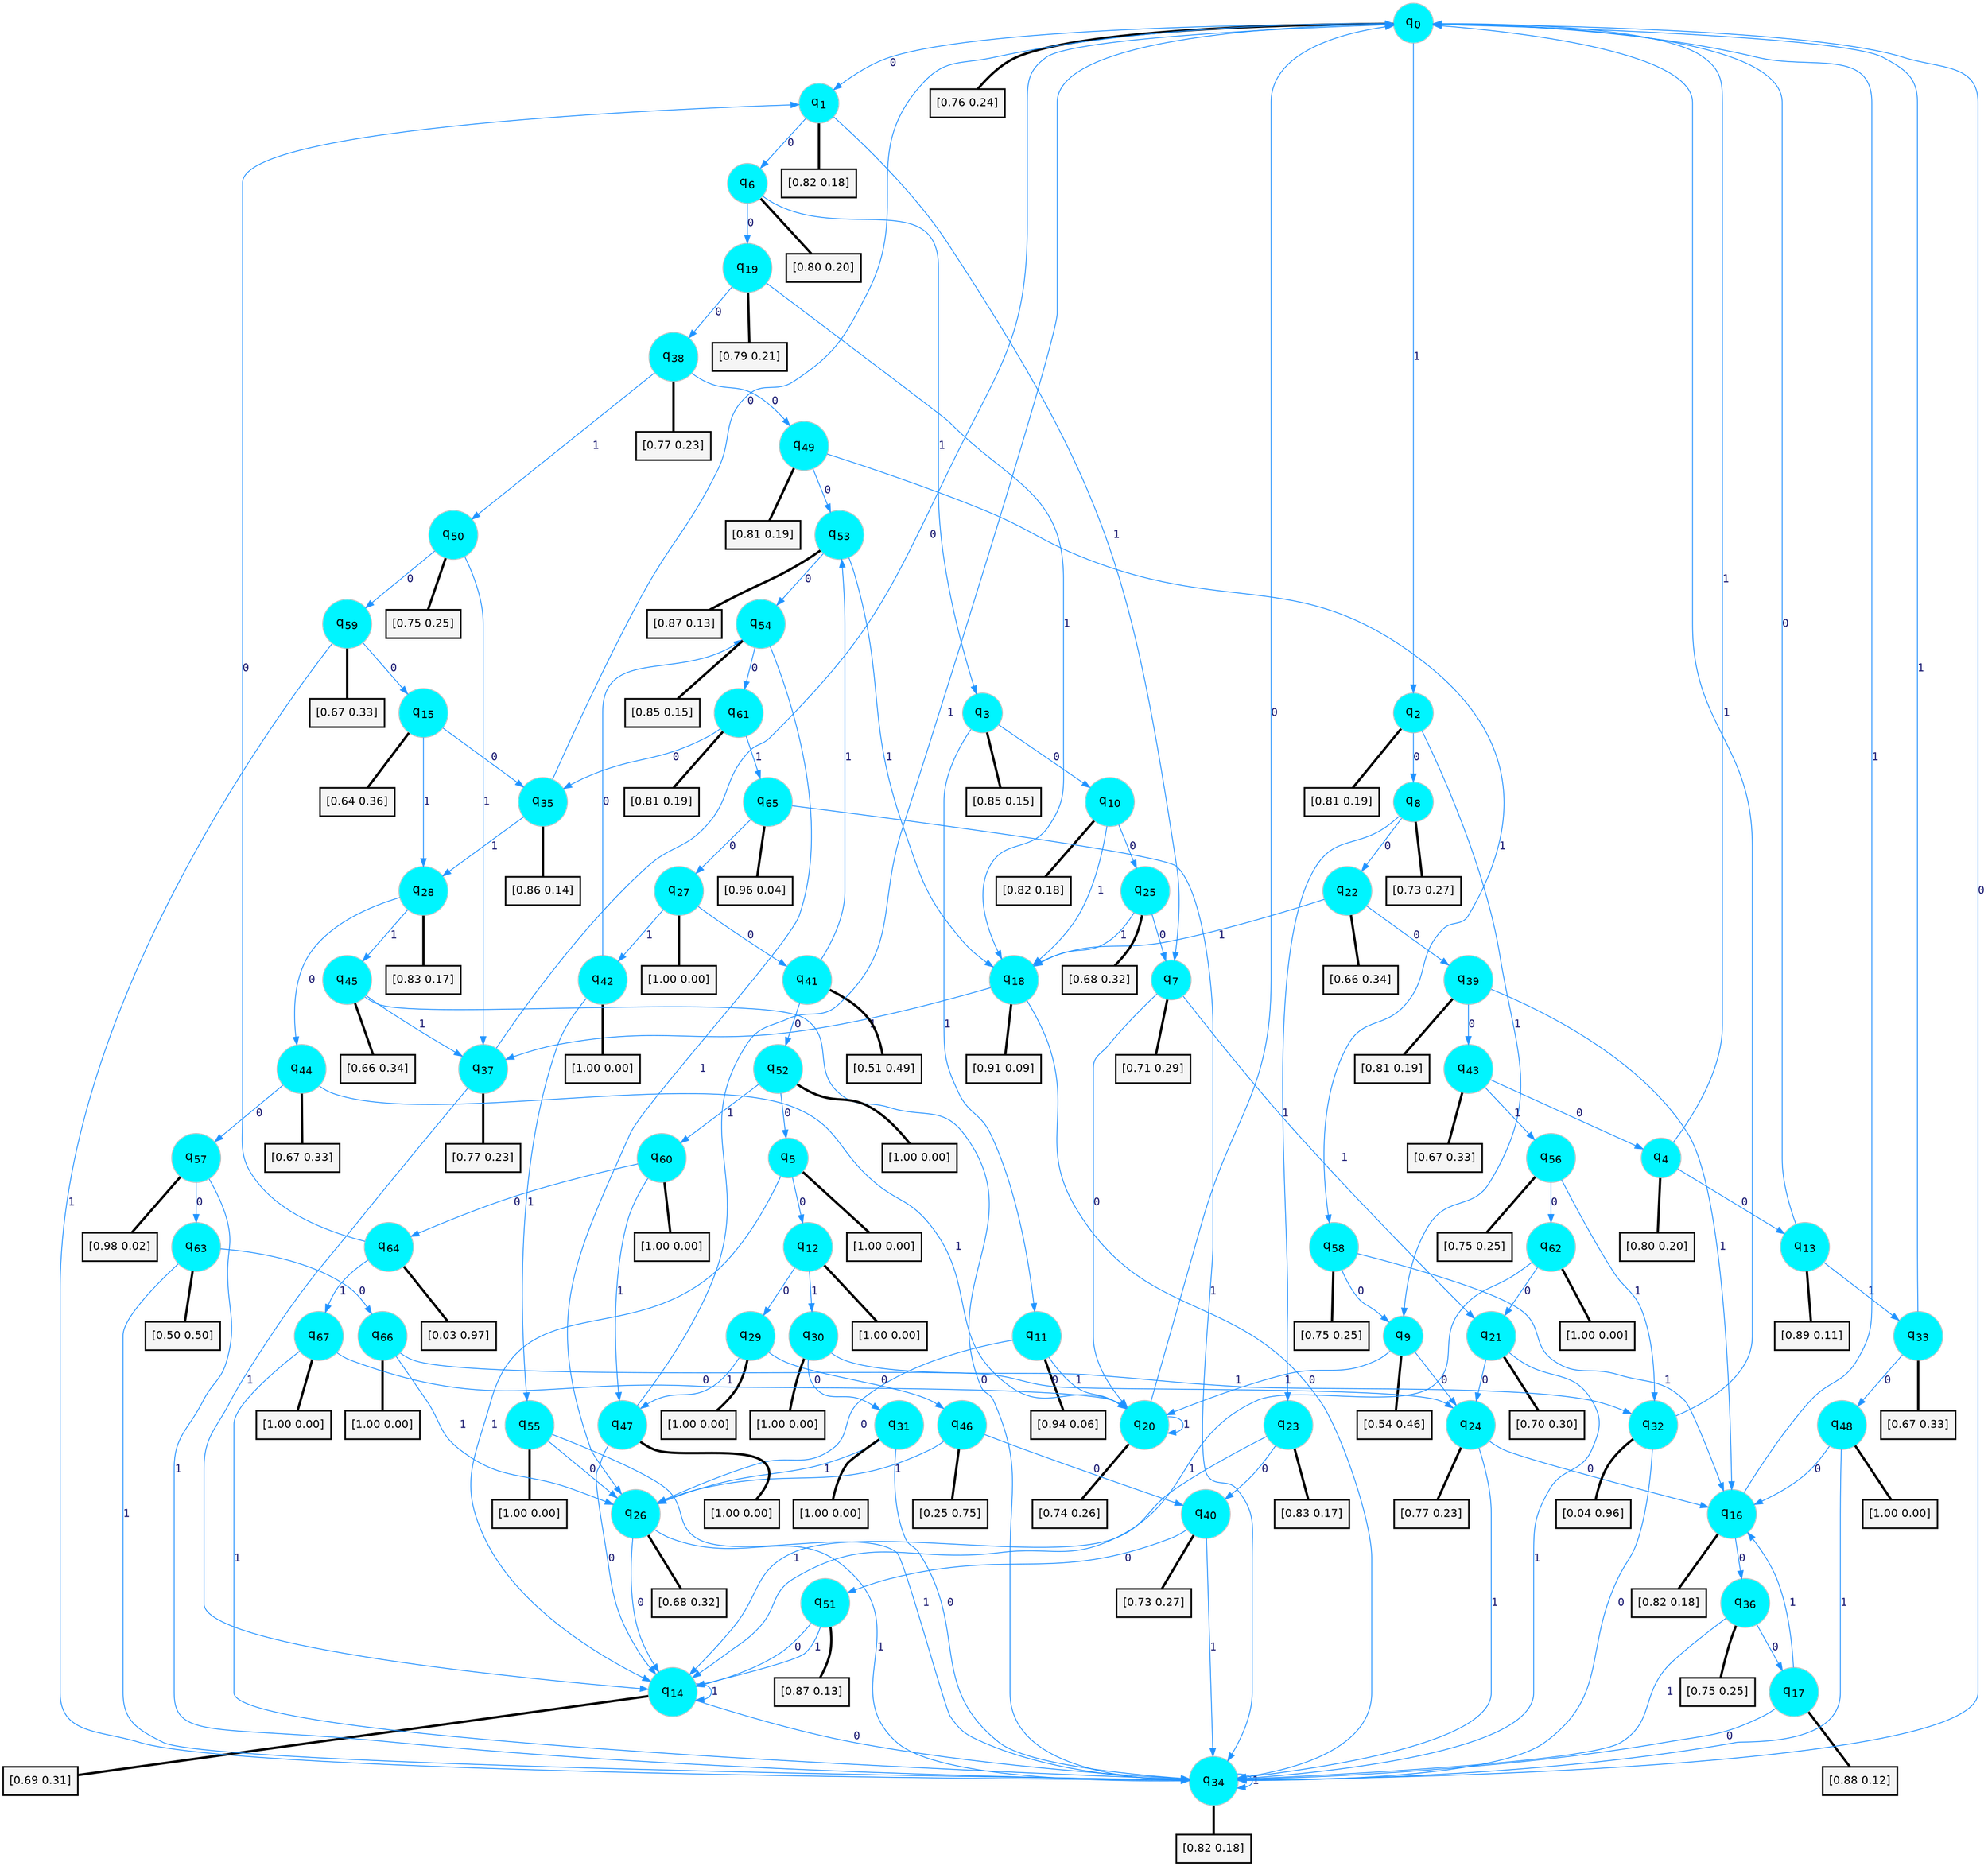 digraph G {
graph [
bgcolor=transparent, dpi=300, rankdir=TD, size="40,25"];
node [
color=gray, fillcolor=turquoise1, fontcolor=black, fontname=Helvetica, fontsize=16, fontweight=bold, shape=circle, style=filled];
edge [
arrowsize=1, color=dodgerblue1, fontcolor=midnightblue, fontname=courier, fontweight=bold, penwidth=1, style=solid, weight=20];
0[label=<q<SUB>0</SUB>>];
1[label=<q<SUB>1</SUB>>];
2[label=<q<SUB>2</SUB>>];
3[label=<q<SUB>3</SUB>>];
4[label=<q<SUB>4</SUB>>];
5[label=<q<SUB>5</SUB>>];
6[label=<q<SUB>6</SUB>>];
7[label=<q<SUB>7</SUB>>];
8[label=<q<SUB>8</SUB>>];
9[label=<q<SUB>9</SUB>>];
10[label=<q<SUB>10</SUB>>];
11[label=<q<SUB>11</SUB>>];
12[label=<q<SUB>12</SUB>>];
13[label=<q<SUB>13</SUB>>];
14[label=<q<SUB>14</SUB>>];
15[label=<q<SUB>15</SUB>>];
16[label=<q<SUB>16</SUB>>];
17[label=<q<SUB>17</SUB>>];
18[label=<q<SUB>18</SUB>>];
19[label=<q<SUB>19</SUB>>];
20[label=<q<SUB>20</SUB>>];
21[label=<q<SUB>21</SUB>>];
22[label=<q<SUB>22</SUB>>];
23[label=<q<SUB>23</SUB>>];
24[label=<q<SUB>24</SUB>>];
25[label=<q<SUB>25</SUB>>];
26[label=<q<SUB>26</SUB>>];
27[label=<q<SUB>27</SUB>>];
28[label=<q<SUB>28</SUB>>];
29[label=<q<SUB>29</SUB>>];
30[label=<q<SUB>30</SUB>>];
31[label=<q<SUB>31</SUB>>];
32[label=<q<SUB>32</SUB>>];
33[label=<q<SUB>33</SUB>>];
34[label=<q<SUB>34</SUB>>];
35[label=<q<SUB>35</SUB>>];
36[label=<q<SUB>36</SUB>>];
37[label=<q<SUB>37</SUB>>];
38[label=<q<SUB>38</SUB>>];
39[label=<q<SUB>39</SUB>>];
40[label=<q<SUB>40</SUB>>];
41[label=<q<SUB>41</SUB>>];
42[label=<q<SUB>42</SUB>>];
43[label=<q<SUB>43</SUB>>];
44[label=<q<SUB>44</SUB>>];
45[label=<q<SUB>45</SUB>>];
46[label=<q<SUB>46</SUB>>];
47[label=<q<SUB>47</SUB>>];
48[label=<q<SUB>48</SUB>>];
49[label=<q<SUB>49</SUB>>];
50[label=<q<SUB>50</SUB>>];
51[label=<q<SUB>51</SUB>>];
52[label=<q<SUB>52</SUB>>];
53[label=<q<SUB>53</SUB>>];
54[label=<q<SUB>54</SUB>>];
55[label=<q<SUB>55</SUB>>];
56[label=<q<SUB>56</SUB>>];
57[label=<q<SUB>57</SUB>>];
58[label=<q<SUB>58</SUB>>];
59[label=<q<SUB>59</SUB>>];
60[label=<q<SUB>60</SUB>>];
61[label=<q<SUB>61</SUB>>];
62[label=<q<SUB>62</SUB>>];
63[label=<q<SUB>63</SUB>>];
64[label=<q<SUB>64</SUB>>];
65[label=<q<SUB>65</SUB>>];
66[label=<q<SUB>66</SUB>>];
67[label=<q<SUB>67</SUB>>];
68[label="[0.76 0.24]", shape=box,fontcolor=black, fontname=Helvetica, fontsize=14, penwidth=2, fillcolor=whitesmoke,color=black];
69[label="[0.82 0.18]", shape=box,fontcolor=black, fontname=Helvetica, fontsize=14, penwidth=2, fillcolor=whitesmoke,color=black];
70[label="[0.81 0.19]", shape=box,fontcolor=black, fontname=Helvetica, fontsize=14, penwidth=2, fillcolor=whitesmoke,color=black];
71[label="[0.85 0.15]", shape=box,fontcolor=black, fontname=Helvetica, fontsize=14, penwidth=2, fillcolor=whitesmoke,color=black];
72[label="[0.80 0.20]", shape=box,fontcolor=black, fontname=Helvetica, fontsize=14, penwidth=2, fillcolor=whitesmoke,color=black];
73[label="[1.00 0.00]", shape=box,fontcolor=black, fontname=Helvetica, fontsize=14, penwidth=2, fillcolor=whitesmoke,color=black];
74[label="[0.80 0.20]", shape=box,fontcolor=black, fontname=Helvetica, fontsize=14, penwidth=2, fillcolor=whitesmoke,color=black];
75[label="[0.71 0.29]", shape=box,fontcolor=black, fontname=Helvetica, fontsize=14, penwidth=2, fillcolor=whitesmoke,color=black];
76[label="[0.73 0.27]", shape=box,fontcolor=black, fontname=Helvetica, fontsize=14, penwidth=2, fillcolor=whitesmoke,color=black];
77[label="[0.54 0.46]", shape=box,fontcolor=black, fontname=Helvetica, fontsize=14, penwidth=2, fillcolor=whitesmoke,color=black];
78[label="[0.82 0.18]", shape=box,fontcolor=black, fontname=Helvetica, fontsize=14, penwidth=2, fillcolor=whitesmoke,color=black];
79[label="[0.94 0.06]", shape=box,fontcolor=black, fontname=Helvetica, fontsize=14, penwidth=2, fillcolor=whitesmoke,color=black];
80[label="[1.00 0.00]", shape=box,fontcolor=black, fontname=Helvetica, fontsize=14, penwidth=2, fillcolor=whitesmoke,color=black];
81[label="[0.89 0.11]", shape=box,fontcolor=black, fontname=Helvetica, fontsize=14, penwidth=2, fillcolor=whitesmoke,color=black];
82[label="[0.69 0.31]", shape=box,fontcolor=black, fontname=Helvetica, fontsize=14, penwidth=2, fillcolor=whitesmoke,color=black];
83[label="[0.64 0.36]", shape=box,fontcolor=black, fontname=Helvetica, fontsize=14, penwidth=2, fillcolor=whitesmoke,color=black];
84[label="[0.82 0.18]", shape=box,fontcolor=black, fontname=Helvetica, fontsize=14, penwidth=2, fillcolor=whitesmoke,color=black];
85[label="[0.88 0.12]", shape=box,fontcolor=black, fontname=Helvetica, fontsize=14, penwidth=2, fillcolor=whitesmoke,color=black];
86[label="[0.91 0.09]", shape=box,fontcolor=black, fontname=Helvetica, fontsize=14, penwidth=2, fillcolor=whitesmoke,color=black];
87[label="[0.79 0.21]", shape=box,fontcolor=black, fontname=Helvetica, fontsize=14, penwidth=2, fillcolor=whitesmoke,color=black];
88[label="[0.74 0.26]", shape=box,fontcolor=black, fontname=Helvetica, fontsize=14, penwidth=2, fillcolor=whitesmoke,color=black];
89[label="[0.70 0.30]", shape=box,fontcolor=black, fontname=Helvetica, fontsize=14, penwidth=2, fillcolor=whitesmoke,color=black];
90[label="[0.66 0.34]", shape=box,fontcolor=black, fontname=Helvetica, fontsize=14, penwidth=2, fillcolor=whitesmoke,color=black];
91[label="[0.83 0.17]", shape=box,fontcolor=black, fontname=Helvetica, fontsize=14, penwidth=2, fillcolor=whitesmoke,color=black];
92[label="[0.77 0.23]", shape=box,fontcolor=black, fontname=Helvetica, fontsize=14, penwidth=2, fillcolor=whitesmoke,color=black];
93[label="[0.68 0.32]", shape=box,fontcolor=black, fontname=Helvetica, fontsize=14, penwidth=2, fillcolor=whitesmoke,color=black];
94[label="[0.68 0.32]", shape=box,fontcolor=black, fontname=Helvetica, fontsize=14, penwidth=2, fillcolor=whitesmoke,color=black];
95[label="[1.00 0.00]", shape=box,fontcolor=black, fontname=Helvetica, fontsize=14, penwidth=2, fillcolor=whitesmoke,color=black];
96[label="[0.83 0.17]", shape=box,fontcolor=black, fontname=Helvetica, fontsize=14, penwidth=2, fillcolor=whitesmoke,color=black];
97[label="[1.00 0.00]", shape=box,fontcolor=black, fontname=Helvetica, fontsize=14, penwidth=2, fillcolor=whitesmoke,color=black];
98[label="[1.00 0.00]", shape=box,fontcolor=black, fontname=Helvetica, fontsize=14, penwidth=2, fillcolor=whitesmoke,color=black];
99[label="[1.00 0.00]", shape=box,fontcolor=black, fontname=Helvetica, fontsize=14, penwidth=2, fillcolor=whitesmoke,color=black];
100[label="[0.04 0.96]", shape=box,fontcolor=black, fontname=Helvetica, fontsize=14, penwidth=2, fillcolor=whitesmoke,color=black];
101[label="[0.67 0.33]", shape=box,fontcolor=black, fontname=Helvetica, fontsize=14, penwidth=2, fillcolor=whitesmoke,color=black];
102[label="[0.82 0.18]", shape=box,fontcolor=black, fontname=Helvetica, fontsize=14, penwidth=2, fillcolor=whitesmoke,color=black];
103[label="[0.86 0.14]", shape=box,fontcolor=black, fontname=Helvetica, fontsize=14, penwidth=2, fillcolor=whitesmoke,color=black];
104[label="[0.75 0.25]", shape=box,fontcolor=black, fontname=Helvetica, fontsize=14, penwidth=2, fillcolor=whitesmoke,color=black];
105[label="[0.77 0.23]", shape=box,fontcolor=black, fontname=Helvetica, fontsize=14, penwidth=2, fillcolor=whitesmoke,color=black];
106[label="[0.77 0.23]", shape=box,fontcolor=black, fontname=Helvetica, fontsize=14, penwidth=2, fillcolor=whitesmoke,color=black];
107[label="[0.81 0.19]", shape=box,fontcolor=black, fontname=Helvetica, fontsize=14, penwidth=2, fillcolor=whitesmoke,color=black];
108[label="[0.73 0.27]", shape=box,fontcolor=black, fontname=Helvetica, fontsize=14, penwidth=2, fillcolor=whitesmoke,color=black];
109[label="[0.51 0.49]", shape=box,fontcolor=black, fontname=Helvetica, fontsize=14, penwidth=2, fillcolor=whitesmoke,color=black];
110[label="[1.00 0.00]", shape=box,fontcolor=black, fontname=Helvetica, fontsize=14, penwidth=2, fillcolor=whitesmoke,color=black];
111[label="[0.67 0.33]", shape=box,fontcolor=black, fontname=Helvetica, fontsize=14, penwidth=2, fillcolor=whitesmoke,color=black];
112[label="[0.67 0.33]", shape=box,fontcolor=black, fontname=Helvetica, fontsize=14, penwidth=2, fillcolor=whitesmoke,color=black];
113[label="[0.66 0.34]", shape=box,fontcolor=black, fontname=Helvetica, fontsize=14, penwidth=2, fillcolor=whitesmoke,color=black];
114[label="[0.25 0.75]", shape=box,fontcolor=black, fontname=Helvetica, fontsize=14, penwidth=2, fillcolor=whitesmoke,color=black];
115[label="[1.00 0.00]", shape=box,fontcolor=black, fontname=Helvetica, fontsize=14, penwidth=2, fillcolor=whitesmoke,color=black];
116[label="[1.00 0.00]", shape=box,fontcolor=black, fontname=Helvetica, fontsize=14, penwidth=2, fillcolor=whitesmoke,color=black];
117[label="[0.81 0.19]", shape=box,fontcolor=black, fontname=Helvetica, fontsize=14, penwidth=2, fillcolor=whitesmoke,color=black];
118[label="[0.75 0.25]", shape=box,fontcolor=black, fontname=Helvetica, fontsize=14, penwidth=2, fillcolor=whitesmoke,color=black];
119[label="[0.87 0.13]", shape=box,fontcolor=black, fontname=Helvetica, fontsize=14, penwidth=2, fillcolor=whitesmoke,color=black];
120[label="[1.00 0.00]", shape=box,fontcolor=black, fontname=Helvetica, fontsize=14, penwidth=2, fillcolor=whitesmoke,color=black];
121[label="[0.87 0.13]", shape=box,fontcolor=black, fontname=Helvetica, fontsize=14, penwidth=2, fillcolor=whitesmoke,color=black];
122[label="[0.85 0.15]", shape=box,fontcolor=black, fontname=Helvetica, fontsize=14, penwidth=2, fillcolor=whitesmoke,color=black];
123[label="[1.00 0.00]", shape=box,fontcolor=black, fontname=Helvetica, fontsize=14, penwidth=2, fillcolor=whitesmoke,color=black];
124[label="[0.75 0.25]", shape=box,fontcolor=black, fontname=Helvetica, fontsize=14, penwidth=2, fillcolor=whitesmoke,color=black];
125[label="[0.98 0.02]", shape=box,fontcolor=black, fontname=Helvetica, fontsize=14, penwidth=2, fillcolor=whitesmoke,color=black];
126[label="[0.75 0.25]", shape=box,fontcolor=black, fontname=Helvetica, fontsize=14, penwidth=2, fillcolor=whitesmoke,color=black];
127[label="[0.67 0.33]", shape=box,fontcolor=black, fontname=Helvetica, fontsize=14, penwidth=2, fillcolor=whitesmoke,color=black];
128[label="[1.00 0.00]", shape=box,fontcolor=black, fontname=Helvetica, fontsize=14, penwidth=2, fillcolor=whitesmoke,color=black];
129[label="[0.81 0.19]", shape=box,fontcolor=black, fontname=Helvetica, fontsize=14, penwidth=2, fillcolor=whitesmoke,color=black];
130[label="[1.00 0.00]", shape=box,fontcolor=black, fontname=Helvetica, fontsize=14, penwidth=2, fillcolor=whitesmoke,color=black];
131[label="[0.50 0.50]", shape=box,fontcolor=black, fontname=Helvetica, fontsize=14, penwidth=2, fillcolor=whitesmoke,color=black];
132[label="[0.03 0.97]", shape=box,fontcolor=black, fontname=Helvetica, fontsize=14, penwidth=2, fillcolor=whitesmoke,color=black];
133[label="[0.96 0.04]", shape=box,fontcolor=black, fontname=Helvetica, fontsize=14, penwidth=2, fillcolor=whitesmoke,color=black];
134[label="[1.00 0.00]", shape=box,fontcolor=black, fontname=Helvetica, fontsize=14, penwidth=2, fillcolor=whitesmoke,color=black];
135[label="[1.00 0.00]", shape=box,fontcolor=black, fontname=Helvetica, fontsize=14, penwidth=2, fillcolor=whitesmoke,color=black];
0->1 [label=0];
0->2 [label=1];
0->68 [arrowhead=none, penwidth=3,color=black];
1->6 [label=0];
1->7 [label=1];
1->69 [arrowhead=none, penwidth=3,color=black];
2->8 [label=0];
2->9 [label=1];
2->70 [arrowhead=none, penwidth=3,color=black];
3->10 [label=0];
3->11 [label=1];
3->71 [arrowhead=none, penwidth=3,color=black];
4->13 [label=0];
4->0 [label=1];
4->72 [arrowhead=none, penwidth=3,color=black];
5->12 [label=0];
5->14 [label=1];
5->73 [arrowhead=none, penwidth=3,color=black];
6->19 [label=0];
6->3 [label=1];
6->74 [arrowhead=none, penwidth=3,color=black];
7->20 [label=0];
7->21 [label=1];
7->75 [arrowhead=none, penwidth=3,color=black];
8->22 [label=0];
8->23 [label=1];
8->76 [arrowhead=none, penwidth=3,color=black];
9->24 [label=0];
9->20 [label=1];
9->77 [arrowhead=none, penwidth=3,color=black];
10->25 [label=0];
10->18 [label=1];
10->78 [arrowhead=none, penwidth=3,color=black];
11->26 [label=0];
11->20 [label=1];
11->79 [arrowhead=none, penwidth=3,color=black];
12->29 [label=0];
12->30 [label=1];
12->80 [arrowhead=none, penwidth=3,color=black];
13->0 [label=0];
13->33 [label=1];
13->81 [arrowhead=none, penwidth=3,color=black];
14->34 [label=0];
14->14 [label=1];
14->82 [arrowhead=none, penwidth=3,color=black];
15->35 [label=0];
15->28 [label=1];
15->83 [arrowhead=none, penwidth=3,color=black];
16->36 [label=0];
16->0 [label=1];
16->84 [arrowhead=none, penwidth=3,color=black];
17->34 [label=0];
17->16 [label=1];
17->85 [arrowhead=none, penwidth=3,color=black];
18->34 [label=0];
18->37 [label=1];
18->86 [arrowhead=none, penwidth=3,color=black];
19->38 [label=0];
19->18 [label=1];
19->87 [arrowhead=none, penwidth=3,color=black];
20->0 [label=0];
20->20 [label=1];
20->88 [arrowhead=none, penwidth=3,color=black];
21->24 [label=0];
21->34 [label=1];
21->89 [arrowhead=none, penwidth=3,color=black];
22->39 [label=0];
22->18 [label=1];
22->90 [arrowhead=none, penwidth=3,color=black];
23->40 [label=0];
23->14 [label=1];
23->91 [arrowhead=none, penwidth=3,color=black];
24->16 [label=0];
24->34 [label=1];
24->92 [arrowhead=none, penwidth=3,color=black];
25->7 [label=0];
25->18 [label=1];
25->93 [arrowhead=none, penwidth=3,color=black];
26->14 [label=0];
26->34 [label=1];
26->94 [arrowhead=none, penwidth=3,color=black];
27->41 [label=0];
27->42 [label=1];
27->95 [arrowhead=none, penwidth=3,color=black];
28->44 [label=0];
28->45 [label=1];
28->96 [arrowhead=none, penwidth=3,color=black];
29->46 [label=0];
29->47 [label=1];
29->97 [arrowhead=none, penwidth=3,color=black];
30->31 [label=0];
30->32 [label=1];
30->98 [arrowhead=none, penwidth=3,color=black];
31->34 [label=0];
31->26 [label=1];
31->99 [arrowhead=none, penwidth=3,color=black];
32->34 [label=0];
32->0 [label=1];
32->100 [arrowhead=none, penwidth=3,color=black];
33->48 [label=0];
33->0 [label=1];
33->101 [arrowhead=none, penwidth=3,color=black];
34->0 [label=0];
34->34 [label=1];
34->102 [arrowhead=none, penwidth=3,color=black];
35->0 [label=0];
35->28 [label=1];
35->103 [arrowhead=none, penwidth=3,color=black];
36->17 [label=0];
36->34 [label=1];
36->104 [arrowhead=none, penwidth=3,color=black];
37->0 [label=0];
37->14 [label=1];
37->105 [arrowhead=none, penwidth=3,color=black];
38->49 [label=0];
38->50 [label=1];
38->106 [arrowhead=none, penwidth=3,color=black];
39->43 [label=0];
39->16 [label=1];
39->107 [arrowhead=none, penwidth=3,color=black];
40->51 [label=0];
40->34 [label=1];
40->108 [arrowhead=none, penwidth=3,color=black];
41->52 [label=0];
41->53 [label=1];
41->109 [arrowhead=none, penwidth=3,color=black];
42->54 [label=0];
42->55 [label=1];
42->110 [arrowhead=none, penwidth=3,color=black];
43->4 [label=0];
43->56 [label=1];
43->111 [arrowhead=none, penwidth=3,color=black];
44->57 [label=0];
44->20 [label=1];
44->112 [arrowhead=none, penwidth=3,color=black];
45->34 [label=0];
45->37 [label=1];
45->113 [arrowhead=none, penwidth=3,color=black];
46->40 [label=0];
46->26 [label=1];
46->114 [arrowhead=none, penwidth=3,color=black];
47->14 [label=0];
47->0 [label=1];
47->115 [arrowhead=none, penwidth=3,color=black];
48->16 [label=0];
48->34 [label=1];
48->116 [arrowhead=none, penwidth=3,color=black];
49->53 [label=0];
49->58 [label=1];
49->117 [arrowhead=none, penwidth=3,color=black];
50->59 [label=0];
50->37 [label=1];
50->118 [arrowhead=none, penwidth=3,color=black];
51->14 [label=0];
51->14 [label=1];
51->119 [arrowhead=none, penwidth=3,color=black];
52->5 [label=0];
52->60 [label=1];
52->120 [arrowhead=none, penwidth=3,color=black];
53->54 [label=0];
53->18 [label=1];
53->121 [arrowhead=none, penwidth=3,color=black];
54->61 [label=0];
54->26 [label=1];
54->122 [arrowhead=none, penwidth=3,color=black];
55->26 [label=0];
55->34 [label=1];
55->123 [arrowhead=none, penwidth=3,color=black];
56->62 [label=0];
56->32 [label=1];
56->124 [arrowhead=none, penwidth=3,color=black];
57->63 [label=0];
57->34 [label=1];
57->125 [arrowhead=none, penwidth=3,color=black];
58->9 [label=0];
58->16 [label=1];
58->126 [arrowhead=none, penwidth=3,color=black];
59->15 [label=0];
59->34 [label=1];
59->127 [arrowhead=none, penwidth=3,color=black];
60->64 [label=0];
60->47 [label=1];
60->128 [arrowhead=none, penwidth=3,color=black];
61->35 [label=0];
61->65 [label=1];
61->129 [arrowhead=none, penwidth=3,color=black];
62->21 [label=0];
62->14 [label=1];
62->130 [arrowhead=none, penwidth=3,color=black];
63->66 [label=0];
63->34 [label=1];
63->131 [arrowhead=none, penwidth=3,color=black];
64->1 [label=0];
64->67 [label=1];
64->132 [arrowhead=none, penwidth=3,color=black];
65->27 [label=0];
65->34 [label=1];
65->133 [arrowhead=none, penwidth=3,color=black];
66->24 [label=0];
66->26 [label=1];
66->134 [arrowhead=none, penwidth=3,color=black];
67->20 [label=0];
67->34 [label=1];
67->135 [arrowhead=none, penwidth=3,color=black];
}
